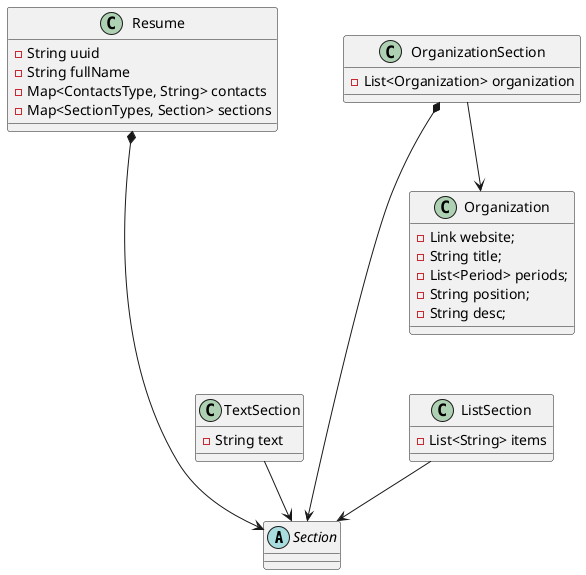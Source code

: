 @startuml
'https://plantuml.com/class-diagram

abstract class Section
class Resume {
-String uuid
-String fullName
-Map<ContactsType, String> contacts
-Map<SectionTypes, Section> sections
}

class Organization {
    - Link website;
    - String title;
    - List<Period> periods;
    - String position;
    - String desc;
}

class TextSection {
-String text
}
class OrganizationSection {
-List<Organization> organization
}
class ListSection {
-List<String> items
}

TextSection --> Section
OrganizationSection *----> Section
ListSection --> Section
Resume *----> Section
OrganizationSection --> Organization

@enduml